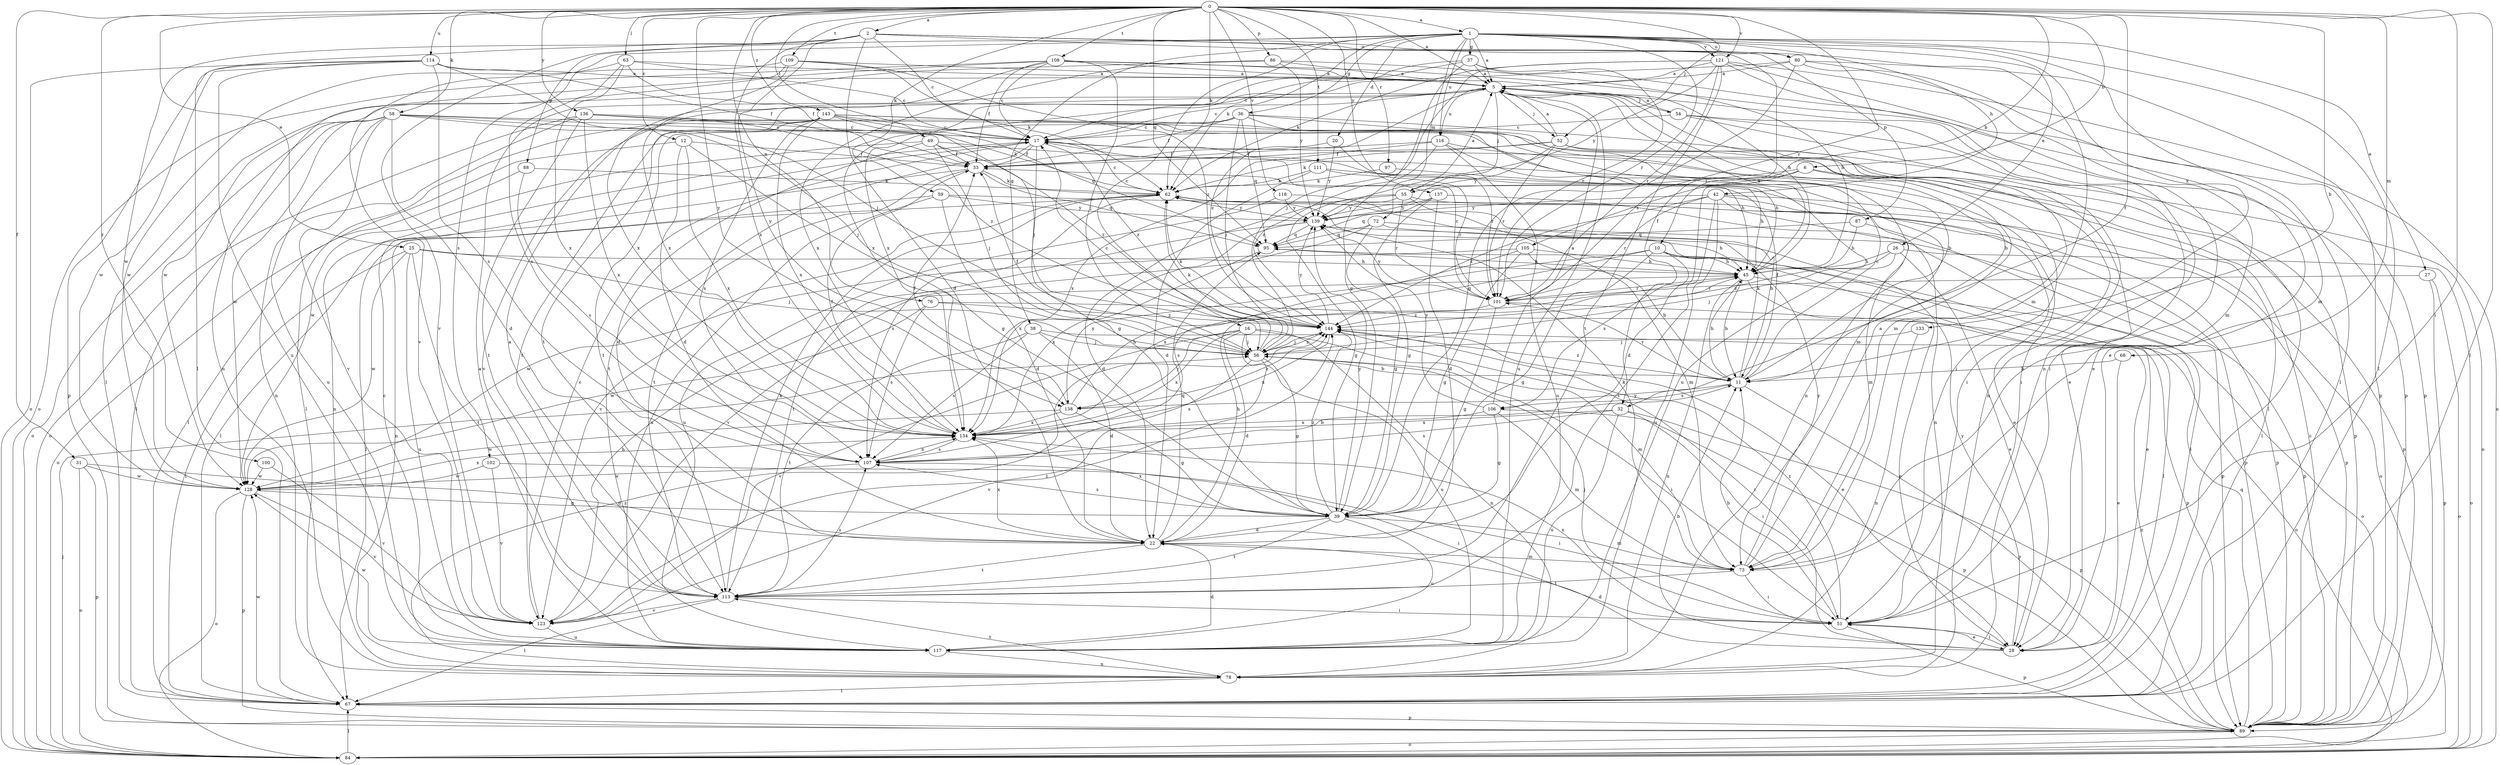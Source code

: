 strict digraph  {
0;
1;
2;
5;
6;
10;
11;
12;
16;
17;
20;
22;
25;
26;
27;
28;
31;
32;
33;
36;
37;
38;
39;
42;
45;
49;
51;
52;
54;
55;
56;
58;
59;
62;
63;
67;
68;
72;
73;
76;
78;
80;
84;
86;
87;
88;
89;
95;
97;
100;
101;
102;
105;
106;
107;
108;
109;
111;
113;
114;
116;
117;
118;
121;
123;
128;
133;
134;
136;
137;
138;
139;
143;
144;
0 -> 1  [label=a];
0 -> 2  [label=a];
0 -> 5  [label=a];
0 -> 6  [label=b];
0 -> 10  [label=b];
0 -> 11  [label=b];
0 -> 12  [label=c];
0 -> 25  [label=e];
0 -> 31  [label=f];
0 -> 32  [label=f];
0 -> 49  [label=i];
0 -> 51  [label=i];
0 -> 52  [label=j];
0 -> 58  [label=k];
0 -> 59  [label=k];
0 -> 62  [label=k];
0 -> 63  [label=l];
0 -> 67  [label=l];
0 -> 68  [label=m];
0 -> 76  [label=n];
0 -> 86  [label=p];
0 -> 95  [label=q];
0 -> 97  [label=r];
0 -> 100  [label=r];
0 -> 101  [label=r];
0 -> 108  [label=t];
0 -> 109  [label=t];
0 -> 111  [label=t];
0 -> 114  [label=u];
0 -> 118  [label=v];
0 -> 121  [label=v];
0 -> 136  [label=y];
0 -> 137  [label=y];
0 -> 138  [label=y];
0 -> 143  [label=z];
1 -> 5  [label=a];
1 -> 16  [label=c];
1 -> 20  [label=d];
1 -> 26  [label=e];
1 -> 27  [label=e];
1 -> 36  [label=g];
1 -> 37  [label=g];
1 -> 38  [label=g];
1 -> 42  [label=h];
1 -> 62  [label=k];
1 -> 67  [label=l];
1 -> 72  [label=m];
1 -> 73  [label=m];
1 -> 80  [label=o];
1 -> 101  [label=r];
1 -> 102  [label=s];
1 -> 116  [label=u];
1 -> 121  [label=v];
1 -> 123  [label=v];
1 -> 133  [label=x];
2 -> 17  [label=c];
2 -> 22  [label=d];
2 -> 32  [label=f];
2 -> 67  [label=l];
2 -> 73  [label=m];
2 -> 80  [label=o];
2 -> 87  [label=p];
2 -> 88  [label=p];
2 -> 128  [label=w];
2 -> 134  [label=x];
2 -> 138  [label=y];
5 -> 17  [label=c];
5 -> 28  [label=e];
5 -> 52  [label=j];
5 -> 54  [label=j];
5 -> 55  [label=j];
5 -> 73  [label=m];
5 -> 113  [label=t];
5 -> 116  [label=u];
5 -> 117  [label=u];
5 -> 144  [label=z];
6 -> 22  [label=d];
6 -> 55  [label=j];
6 -> 67  [label=l];
6 -> 89  [label=p];
6 -> 105  [label=s];
10 -> 28  [label=e];
10 -> 39  [label=g];
10 -> 45  [label=h];
10 -> 67  [label=l];
10 -> 106  [label=s];
10 -> 134  [label=x];
10 -> 138  [label=y];
11 -> 17  [label=c];
11 -> 33  [label=f];
11 -> 45  [label=h];
11 -> 62  [label=k];
11 -> 89  [label=p];
11 -> 101  [label=r];
11 -> 106  [label=s];
11 -> 138  [label=y];
11 -> 144  [label=z];
12 -> 22  [label=d];
12 -> 33  [label=f];
12 -> 39  [label=g];
12 -> 67  [label=l];
12 -> 134  [label=x];
16 -> 22  [label=d];
16 -> 56  [label=j];
16 -> 73  [label=m];
16 -> 78  [label=n];
16 -> 117  [label=u];
16 -> 123  [label=v];
16 -> 134  [label=x];
16 -> 138  [label=y];
17 -> 33  [label=f];
17 -> 39  [label=g];
17 -> 78  [label=n];
17 -> 113  [label=t];
17 -> 144  [label=z];
20 -> 33  [label=f];
20 -> 101  [label=r];
20 -> 139  [label=y];
22 -> 45  [label=h];
22 -> 73  [label=m];
22 -> 95  [label=q];
22 -> 113  [label=t];
22 -> 134  [label=x];
25 -> 45  [label=h];
25 -> 56  [label=j];
25 -> 67  [label=l];
25 -> 113  [label=t];
25 -> 117  [label=u];
25 -> 128  [label=w];
26 -> 28  [label=e];
26 -> 45  [label=h];
26 -> 56  [label=j];
26 -> 84  [label=o];
26 -> 144  [label=z];
27 -> 84  [label=o];
27 -> 89  [label=p];
27 -> 101  [label=r];
28 -> 11  [label=b];
28 -> 22  [label=d];
28 -> 51  [label=i];
28 -> 139  [label=y];
28 -> 144  [label=z];
31 -> 22  [label=d];
31 -> 84  [label=o];
31 -> 89  [label=p];
31 -> 128  [label=w];
32 -> 51  [label=i];
32 -> 89  [label=p];
32 -> 107  [label=s];
32 -> 117  [label=u];
32 -> 134  [label=x];
33 -> 62  [label=k];
33 -> 67  [label=l];
33 -> 95  [label=q];
33 -> 113  [label=t];
36 -> 17  [label=c];
36 -> 28  [label=e];
36 -> 33  [label=f];
36 -> 56  [label=j];
36 -> 78  [label=n];
36 -> 95  [label=q];
36 -> 113  [label=t];
36 -> 117  [label=u];
37 -> 5  [label=a];
37 -> 17  [label=c];
37 -> 39  [label=g];
37 -> 89  [label=p];
37 -> 101  [label=r];
37 -> 134  [label=x];
38 -> 22  [label=d];
38 -> 28  [label=e];
38 -> 56  [label=j];
38 -> 107  [label=s];
38 -> 113  [label=t];
39 -> 22  [label=d];
39 -> 73  [label=m];
39 -> 107  [label=s];
39 -> 113  [label=t];
39 -> 117  [label=u];
39 -> 134  [label=x];
39 -> 139  [label=y];
39 -> 144  [label=z];
42 -> 28  [label=e];
42 -> 73  [label=m];
42 -> 89  [label=p];
42 -> 101  [label=r];
42 -> 113  [label=t];
42 -> 117  [label=u];
42 -> 139  [label=y];
42 -> 144  [label=z];
45 -> 5  [label=a];
45 -> 11  [label=b];
45 -> 78  [label=n];
45 -> 84  [label=o];
45 -> 89  [label=p];
45 -> 101  [label=r];
49 -> 22  [label=d];
49 -> 33  [label=f];
49 -> 45  [label=h];
49 -> 56  [label=j];
49 -> 128  [label=w];
49 -> 144  [label=z];
51 -> 11  [label=b];
51 -> 28  [label=e];
51 -> 56  [label=j];
51 -> 89  [label=p];
51 -> 134  [label=x];
51 -> 144  [label=z];
52 -> 5  [label=a];
52 -> 33  [label=f];
52 -> 51  [label=i];
52 -> 62  [label=k];
52 -> 84  [label=o];
52 -> 89  [label=p];
52 -> 101  [label=r];
52 -> 139  [label=y];
54 -> 5  [label=a];
54 -> 17  [label=c];
54 -> 51  [label=i];
54 -> 67  [label=l];
54 -> 78  [label=n];
55 -> 5  [label=a];
55 -> 22  [label=d];
55 -> 39  [label=g];
55 -> 73  [label=m];
55 -> 84  [label=o];
55 -> 101  [label=r];
55 -> 139  [label=y];
56 -> 11  [label=b];
56 -> 17  [label=c];
56 -> 33  [label=f];
56 -> 39  [label=g];
56 -> 51  [label=i];
56 -> 62  [label=k];
56 -> 107  [label=s];
56 -> 123  [label=v];
56 -> 144  [label=z];
58 -> 17  [label=c];
58 -> 22  [label=d];
58 -> 56  [label=j];
58 -> 62  [label=k];
58 -> 67  [label=l];
58 -> 73  [label=m];
58 -> 84  [label=o];
58 -> 117  [label=u];
58 -> 123  [label=v];
58 -> 128  [label=w];
59 -> 22  [label=d];
59 -> 78  [label=n];
59 -> 89  [label=p];
59 -> 117  [label=u];
59 -> 139  [label=y];
62 -> 17  [label=c];
62 -> 67  [label=l];
62 -> 89  [label=p];
62 -> 107  [label=s];
62 -> 123  [label=v];
62 -> 139  [label=y];
63 -> 5  [label=a];
63 -> 17  [label=c];
63 -> 33  [label=f];
63 -> 107  [label=s];
63 -> 123  [label=v];
63 -> 134  [label=x];
67 -> 89  [label=p];
67 -> 128  [label=w];
68 -> 11  [label=b];
68 -> 28  [label=e];
72 -> 39  [label=g];
72 -> 45  [label=h];
72 -> 89  [label=p];
72 -> 95  [label=q];
72 -> 123  [label=v];
73 -> 5  [label=a];
73 -> 51  [label=i];
73 -> 62  [label=k];
73 -> 113  [label=t];
73 -> 139  [label=y];
76 -> 28  [label=e];
76 -> 107  [label=s];
76 -> 128  [label=w];
76 -> 144  [label=z];
78 -> 67  [label=l];
78 -> 113  [label=t];
78 -> 144  [label=z];
80 -> 5  [label=a];
80 -> 39  [label=g];
80 -> 67  [label=l];
80 -> 73  [label=m];
80 -> 89  [label=p];
80 -> 134  [label=x];
84 -> 56  [label=j];
84 -> 67  [label=l];
86 -> 5  [label=a];
86 -> 45  [label=h];
86 -> 128  [label=w];
86 -> 134  [label=x];
86 -> 139  [label=y];
87 -> 45  [label=h];
87 -> 89  [label=p];
87 -> 95  [label=q];
88 -> 62  [label=k];
88 -> 84  [label=o];
88 -> 107  [label=s];
89 -> 17  [label=c];
89 -> 84  [label=o];
89 -> 95  [label=q];
89 -> 144  [label=z];
95 -> 45  [label=h];
95 -> 134  [label=x];
97 -> 45  [label=h];
97 -> 62  [label=k];
100 -> 123  [label=v];
100 -> 128  [label=w];
101 -> 17  [label=c];
101 -> 39  [label=g];
101 -> 84  [label=o];
101 -> 139  [label=y];
101 -> 144  [label=z];
102 -> 51  [label=i];
102 -> 123  [label=v];
102 -> 128  [label=w];
105 -> 11  [label=b];
105 -> 39  [label=g];
105 -> 45  [label=h];
105 -> 107  [label=s];
105 -> 128  [label=w];
106 -> 5  [label=a];
106 -> 39  [label=g];
106 -> 73  [label=m];
106 -> 89  [label=p];
106 -> 134  [label=x];
106 -> 139  [label=y];
107 -> 11  [label=b];
107 -> 51  [label=i];
107 -> 128  [label=w];
107 -> 134  [label=x];
108 -> 5  [label=a];
108 -> 17  [label=c];
108 -> 28  [label=e];
108 -> 33  [label=f];
108 -> 45  [label=h];
108 -> 56  [label=j];
108 -> 67  [label=l];
108 -> 84  [label=o];
108 -> 134  [label=x];
109 -> 5  [label=a];
109 -> 62  [label=k];
109 -> 78  [label=n];
109 -> 128  [label=w];
109 -> 134  [label=x];
109 -> 144  [label=z];
111 -> 22  [label=d];
111 -> 62  [label=k];
111 -> 78  [label=n];
111 -> 101  [label=r];
113 -> 5  [label=a];
113 -> 51  [label=i];
113 -> 62  [label=k];
113 -> 67  [label=l];
113 -> 107  [label=s];
113 -> 123  [label=v];
114 -> 5  [label=a];
114 -> 33  [label=f];
114 -> 56  [label=j];
114 -> 84  [label=o];
114 -> 89  [label=p];
114 -> 107  [label=s];
114 -> 117  [label=u];
114 -> 128  [label=w];
116 -> 33  [label=f];
116 -> 45  [label=h];
116 -> 51  [label=i];
116 -> 117  [label=u];
116 -> 134  [label=x];
116 -> 144  [label=z];
117 -> 5  [label=a];
117 -> 17  [label=c];
117 -> 22  [label=d];
117 -> 78  [label=n];
117 -> 128  [label=w];
118 -> 11  [label=b];
118 -> 117  [label=u];
118 -> 139  [label=y];
121 -> 5  [label=a];
121 -> 56  [label=j];
121 -> 62  [label=k];
121 -> 78  [label=n];
121 -> 84  [label=o];
121 -> 89  [label=p];
121 -> 101  [label=r];
121 -> 113  [label=t];
121 -> 139  [label=y];
123 -> 17  [label=c];
123 -> 45  [label=h];
123 -> 117  [label=u];
123 -> 144  [label=z];
128 -> 39  [label=g];
128 -> 84  [label=o];
128 -> 89  [label=p];
128 -> 123  [label=v];
128 -> 134  [label=x];
133 -> 56  [label=j];
133 -> 78  [label=n];
134 -> 33  [label=f];
134 -> 107  [label=s];
136 -> 11  [label=b];
136 -> 17  [label=c];
136 -> 78  [label=n];
136 -> 84  [label=o];
136 -> 113  [label=t];
136 -> 134  [label=x];
136 -> 144  [label=z];
137 -> 22  [label=d];
137 -> 39  [label=g];
137 -> 67  [label=l];
137 -> 95  [label=q];
137 -> 139  [label=y];
138 -> 33  [label=f];
138 -> 39  [label=g];
138 -> 45  [label=h];
138 -> 128  [label=w];
138 -> 134  [label=x];
138 -> 144  [label=z];
139 -> 95  [label=q];
139 -> 113  [label=t];
139 -> 134  [label=x];
143 -> 11  [label=b];
143 -> 17  [label=c];
143 -> 51  [label=i];
143 -> 56  [label=j];
143 -> 67  [label=l];
143 -> 95  [label=q];
143 -> 107  [label=s];
143 -> 113  [label=t];
143 -> 123  [label=v];
143 -> 134  [label=x];
144 -> 56  [label=j];
144 -> 62  [label=k];
144 -> 134  [label=x];
144 -> 139  [label=y];
}
